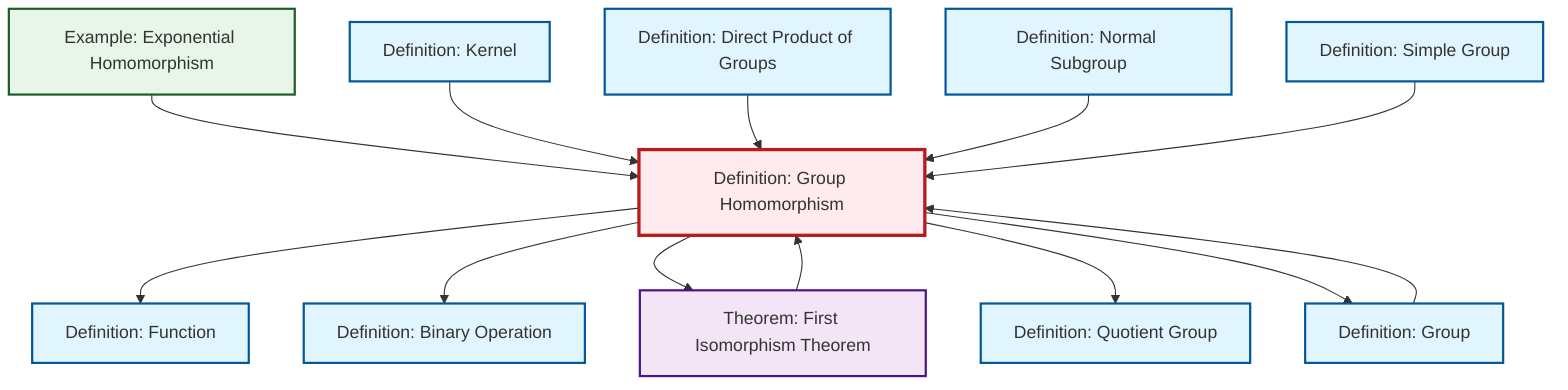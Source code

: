graph TD
    classDef definition fill:#e1f5fe,stroke:#01579b,stroke-width:2px
    classDef theorem fill:#f3e5f5,stroke:#4a148c,stroke-width:2px
    classDef axiom fill:#fff3e0,stroke:#e65100,stroke-width:2px
    classDef example fill:#e8f5e9,stroke:#1b5e20,stroke-width:2px
    classDef current fill:#ffebee,stroke:#b71c1c,stroke-width:3px
    def-direct-product["Definition: Direct Product of Groups"]:::definition
    def-quotient-group["Definition: Quotient Group"]:::definition
    thm-first-isomorphism["Theorem: First Isomorphism Theorem"]:::theorem
    def-kernel["Definition: Kernel"]:::definition
    def-binary-operation["Definition: Binary Operation"]:::definition
    def-simple-group["Definition: Simple Group"]:::definition
    ex-exponential-homomorphism["Example: Exponential Homomorphism"]:::example
    def-function["Definition: Function"]:::definition
    def-group["Definition: Group"]:::definition
    def-homomorphism["Definition: Group Homomorphism"]:::definition
    def-normal-subgroup["Definition: Normal Subgroup"]:::definition
    thm-first-isomorphism --> def-homomorphism
    def-homomorphism --> def-function
    ex-exponential-homomorphism --> def-homomorphism
    def-kernel --> def-homomorphism
    def-direct-product --> def-homomorphism
    def-homomorphism --> def-binary-operation
    def-group --> def-homomorphism
    def-homomorphism --> thm-first-isomorphism
    def-homomorphism --> def-quotient-group
    def-normal-subgroup --> def-homomorphism
    def-simple-group --> def-homomorphism
    def-homomorphism --> def-group
    class def-homomorphism current